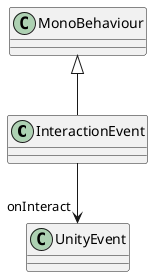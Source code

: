 @startuml
class InteractionEvent {
}
MonoBehaviour <|-- InteractionEvent
InteractionEvent --> "onInteract" UnityEvent
@enduml
